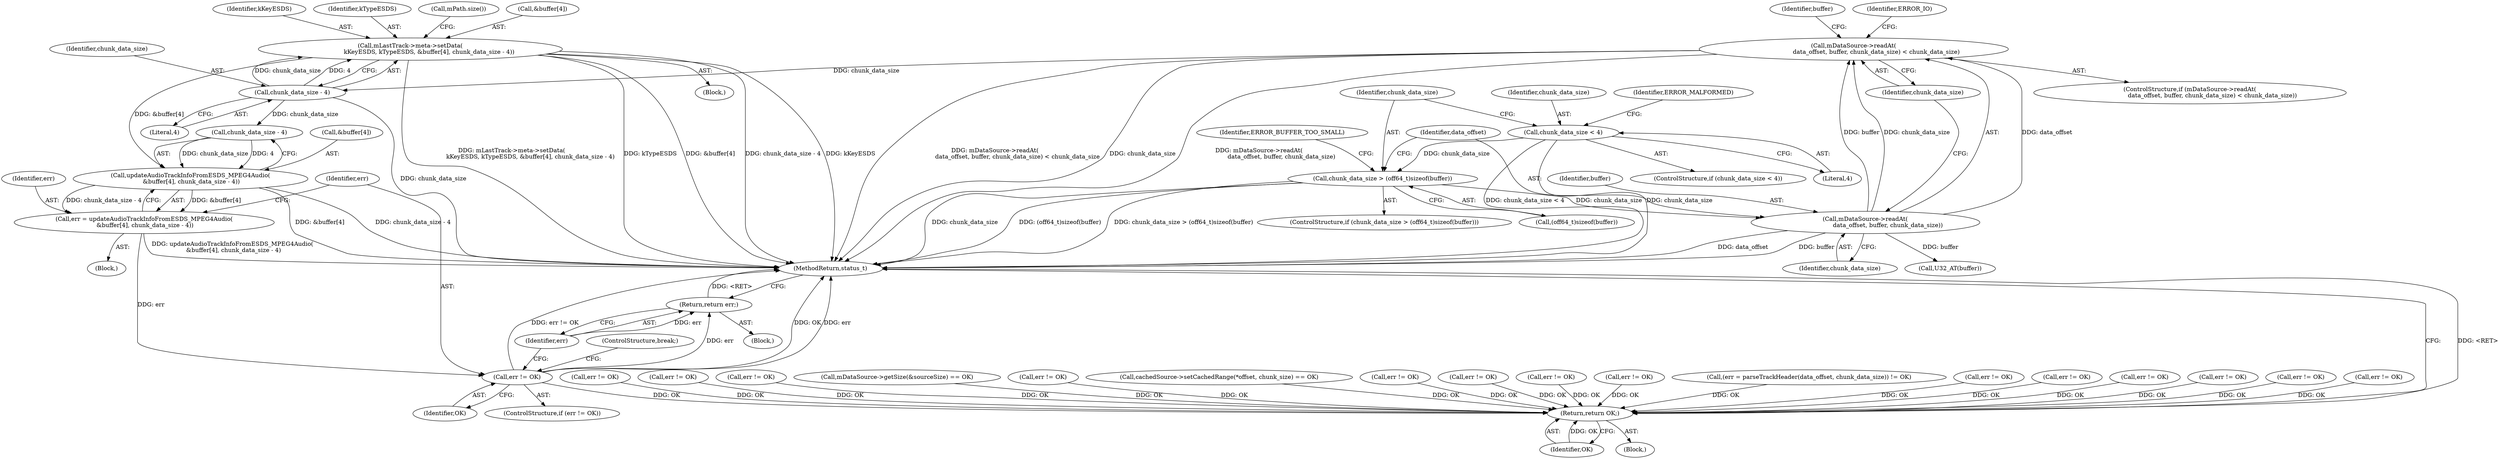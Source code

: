 digraph "0_Android_463a6f807e187828442949d1924e143cf07778c6@array" {
"1002090" [label="(Call,mLastTrack->meta->setData(\n                    kKeyESDS, kTypeESDS, &buffer[4], chunk_data_size - 4))"];
"1002097" [label="(Call,chunk_data_size - 4)"];
"1002073" [label="(Call,mDataSource->readAt(\n                        data_offset, buffer, chunk_data_size) < chunk_data_size)"];
"1002074" [label="(Call,mDataSource->readAt(\n                        data_offset, buffer, chunk_data_size))"];
"1002063" [label="(Call,chunk_data_size > (off64_t)sizeof(buffer))"];
"1002055" [label="(Call,chunk_data_size < 4)"];
"1002120" [label="(Call,updateAudioTrackInfoFromESDS_MPEG4Audio(\n &buffer[4], chunk_data_size - 4))"];
"1002118" [label="(Call,err = updateAudioTrackInfoFromESDS_MPEG4Audio(\n &buffer[4], chunk_data_size - 4))"];
"1002129" [label="(Call,err != OK)"];
"1002133" [label="(Return,return err;)"];
"1002916" [label="(Return,return OK;)"];
"1002098" [label="(Identifier,chunk_data_size)"];
"1002073" [label="(Call,mDataSource->readAt(\n                        data_offset, buffer, chunk_data_size) < chunk_data_size)"];
"1002131" [label="(Identifier,OK)"];
"1002118" [label="(Call,err = updateAudioTrackInfoFromESDS_MPEG4Audio(\n &buffer[4], chunk_data_size - 4))"];
"1002055" [label="(Call,chunk_data_size < 4)"];
"1002071" [label="(Identifier,ERROR_BUFFER_TOO_SMALL)"];
"1002103" [label="(Call,mPath.size())"];
"1001610" [label="(Call,err != OK)"];
"1002295" [label="(Call,err != OK)"];
"1002133" [label="(Return,return err;)"];
"1001824" [label="(Call,err != OK)"];
"1000191" [label="(Call,mDataSource->getSize(&sourceSize) == OK)"];
"1002917" [label="(Identifier,OK)"];
"1001744" [label="(Call,err != OK)"];
"1002076" [label="(Identifier,buffer)"];
"1002128" [label="(ControlStructure,if (err != OK))"];
"1002085" [label="(Identifier,buffer)"];
"1002084" [label="(Call,U32_AT(buffer))"];
"1002134" [label="(Identifier,err)"];
"1000394" [label="(Call,cachedSource->setCachedRange(*offset, chunk_size) == OK)"];
"1000565" [label="(Call,err != OK)"];
"1002062" [label="(ControlStructure,if (chunk_data_size > (off64_t)sizeof(buffer)))"];
"1002121" [label="(Call,&buffer[4])"];
"1002097" [label="(Call,chunk_data_size - 4)"];
"1002093" [label="(Call,&buffer[4])"];
"1002099" [label="(Literal,4)"];
"1002119" [label="(Identifier,err)"];
"1002866" [label="(Call,err != OK)"];
"1002054" [label="(ControlStructure,if (chunk_data_size < 4))"];
"1002063" [label="(Call,chunk_data_size > (off64_t)sizeof(buffer))"];
"1002060" [label="(Identifier,ERROR_MALFORMED)"];
"1002074" [label="(Call,mDataSource->readAt(\n                        data_offset, buffer, chunk_data_size))"];
"1001772" [label="(Call,err != OK)"];
"1002077" [label="(Identifier,chunk_data_size)"];
"1002072" [label="(ControlStructure,if (mDataSource->readAt(\n                        data_offset, buffer, chunk_data_size) < chunk_data_size))"];
"1001475" [label="(Call,err != OK)"];
"1000988" [label="(Call,(err = parseTrackHeader(data_offset, chunk_data_size)) != OK)"];
"1002049" [label="(Block,)"];
"1002330" [label="(Call,err != OK)"];
"1002081" [label="(Identifier,ERROR_IO)"];
"1002075" [label="(Identifier,data_offset)"];
"1002916" [label="(Return,return OK;)"];
"1002091" [label="(Identifier,kKeyESDS)"];
"1002078" [label="(Identifier,chunk_data_size)"];
"1002132" [label="(Block,)"];
"1001992" [label="(Call,err != OK)"];
"1002092" [label="(Identifier,kTypeESDS)"];
"1002065" [label="(Call,(off64_t)sizeof(buffer))"];
"1002116" [label="(Block,)"];
"1002057" [label="(Literal,4)"];
"1002064" [label="(Identifier,chunk_data_size)"];
"1002056" [label="(Identifier,chunk_data_size)"];
"1001973" [label="(Call,err != OK)"];
"1001954" [label="(Call,err != OK)"];
"1002125" [label="(Call,chunk_data_size - 4)"];
"1002129" [label="(Call,err != OK)"];
"1002090" [label="(Call,mLastTrack->meta->setData(\n                    kKeyESDS, kTypeESDS, &buffer[4], chunk_data_size - 4))"];
"1002135" [label="(ControlStructure,break;)"];
"1002918" [label="(MethodReturn,status_t)"];
"1001791" [label="(Call,err != OK)"];
"1002130" [label="(Identifier,err)"];
"1000106" [label="(Block,)"];
"1000493" [label="(Call,err != OK)"];
"1002120" [label="(Call,updateAudioTrackInfoFromESDS_MPEG4Audio(\n &buffer[4], chunk_data_size - 4))"];
"1002090" -> "1002049"  [label="AST: "];
"1002090" -> "1002097"  [label="CFG: "];
"1002091" -> "1002090"  [label="AST: "];
"1002092" -> "1002090"  [label="AST: "];
"1002093" -> "1002090"  [label="AST: "];
"1002097" -> "1002090"  [label="AST: "];
"1002103" -> "1002090"  [label="CFG: "];
"1002090" -> "1002918"  [label="DDG: chunk_data_size - 4"];
"1002090" -> "1002918"  [label="DDG: kKeyESDS"];
"1002090" -> "1002918"  [label="DDG: mLastTrack->meta->setData(\n                    kKeyESDS, kTypeESDS, &buffer[4], chunk_data_size - 4)"];
"1002090" -> "1002918"  [label="DDG: kTypeESDS"];
"1002090" -> "1002918"  [label="DDG: &buffer[4]"];
"1002097" -> "1002090"  [label="DDG: chunk_data_size"];
"1002097" -> "1002090"  [label="DDG: 4"];
"1002090" -> "1002120"  [label="DDG: &buffer[4]"];
"1002097" -> "1002099"  [label="CFG: "];
"1002098" -> "1002097"  [label="AST: "];
"1002099" -> "1002097"  [label="AST: "];
"1002097" -> "1002918"  [label="DDG: chunk_data_size"];
"1002073" -> "1002097"  [label="DDG: chunk_data_size"];
"1002097" -> "1002125"  [label="DDG: chunk_data_size"];
"1002073" -> "1002072"  [label="AST: "];
"1002073" -> "1002078"  [label="CFG: "];
"1002074" -> "1002073"  [label="AST: "];
"1002078" -> "1002073"  [label="AST: "];
"1002081" -> "1002073"  [label="CFG: "];
"1002085" -> "1002073"  [label="CFG: "];
"1002073" -> "1002918"  [label="DDG: mDataSource->readAt(\n                        data_offset, buffer, chunk_data_size) < chunk_data_size"];
"1002073" -> "1002918"  [label="DDG: chunk_data_size"];
"1002073" -> "1002918"  [label="DDG: mDataSource->readAt(\n                        data_offset, buffer, chunk_data_size)"];
"1002074" -> "1002073"  [label="DDG: data_offset"];
"1002074" -> "1002073"  [label="DDG: buffer"];
"1002074" -> "1002073"  [label="DDG: chunk_data_size"];
"1002074" -> "1002077"  [label="CFG: "];
"1002075" -> "1002074"  [label="AST: "];
"1002076" -> "1002074"  [label="AST: "];
"1002077" -> "1002074"  [label="AST: "];
"1002078" -> "1002074"  [label="CFG: "];
"1002074" -> "1002918"  [label="DDG: data_offset"];
"1002074" -> "1002918"  [label="DDG: buffer"];
"1002063" -> "1002074"  [label="DDG: chunk_data_size"];
"1002074" -> "1002084"  [label="DDG: buffer"];
"1002063" -> "1002062"  [label="AST: "];
"1002063" -> "1002065"  [label="CFG: "];
"1002064" -> "1002063"  [label="AST: "];
"1002065" -> "1002063"  [label="AST: "];
"1002071" -> "1002063"  [label="CFG: "];
"1002075" -> "1002063"  [label="CFG: "];
"1002063" -> "1002918"  [label="DDG: (off64_t)sizeof(buffer)"];
"1002063" -> "1002918"  [label="DDG: chunk_data_size > (off64_t)sizeof(buffer)"];
"1002063" -> "1002918"  [label="DDG: chunk_data_size"];
"1002055" -> "1002063"  [label="DDG: chunk_data_size"];
"1002055" -> "1002054"  [label="AST: "];
"1002055" -> "1002057"  [label="CFG: "];
"1002056" -> "1002055"  [label="AST: "];
"1002057" -> "1002055"  [label="AST: "];
"1002060" -> "1002055"  [label="CFG: "];
"1002064" -> "1002055"  [label="CFG: "];
"1002055" -> "1002918"  [label="DDG: chunk_data_size < 4"];
"1002055" -> "1002918"  [label="DDG: chunk_data_size"];
"1002120" -> "1002118"  [label="AST: "];
"1002120" -> "1002125"  [label="CFG: "];
"1002121" -> "1002120"  [label="AST: "];
"1002125" -> "1002120"  [label="AST: "];
"1002118" -> "1002120"  [label="CFG: "];
"1002120" -> "1002918"  [label="DDG: &buffer[4]"];
"1002120" -> "1002918"  [label="DDG: chunk_data_size - 4"];
"1002120" -> "1002118"  [label="DDG: &buffer[4]"];
"1002120" -> "1002118"  [label="DDG: chunk_data_size - 4"];
"1002125" -> "1002120"  [label="DDG: chunk_data_size"];
"1002125" -> "1002120"  [label="DDG: 4"];
"1002118" -> "1002116"  [label="AST: "];
"1002119" -> "1002118"  [label="AST: "];
"1002130" -> "1002118"  [label="CFG: "];
"1002118" -> "1002918"  [label="DDG: updateAudioTrackInfoFromESDS_MPEG4Audio(\n &buffer[4], chunk_data_size - 4)"];
"1002118" -> "1002129"  [label="DDG: err"];
"1002129" -> "1002128"  [label="AST: "];
"1002129" -> "1002131"  [label="CFG: "];
"1002130" -> "1002129"  [label="AST: "];
"1002131" -> "1002129"  [label="AST: "];
"1002134" -> "1002129"  [label="CFG: "];
"1002135" -> "1002129"  [label="CFG: "];
"1002129" -> "1002918"  [label="DDG: OK"];
"1002129" -> "1002918"  [label="DDG: err"];
"1002129" -> "1002918"  [label="DDG: err != OK"];
"1002129" -> "1002133"  [label="DDG: err"];
"1002129" -> "1002916"  [label="DDG: OK"];
"1002133" -> "1002132"  [label="AST: "];
"1002133" -> "1002134"  [label="CFG: "];
"1002134" -> "1002133"  [label="AST: "];
"1002918" -> "1002133"  [label="CFG: "];
"1002133" -> "1002918"  [label="DDG: <RET>"];
"1002134" -> "1002133"  [label="DDG: err"];
"1002916" -> "1000106"  [label="AST: "];
"1002916" -> "1002917"  [label="CFG: "];
"1002917" -> "1002916"  [label="AST: "];
"1002918" -> "1002916"  [label="CFG: "];
"1002916" -> "1002918"  [label="DDG: <RET>"];
"1002917" -> "1002916"  [label="DDG: OK"];
"1002866" -> "1002916"  [label="DDG: OK"];
"1002295" -> "1002916"  [label="DDG: OK"];
"1000191" -> "1002916"  [label="DDG: OK"];
"1001744" -> "1002916"  [label="DDG: OK"];
"1000493" -> "1002916"  [label="DDG: OK"];
"1000565" -> "1002916"  [label="DDG: OK"];
"1001772" -> "1002916"  [label="DDG: OK"];
"1001791" -> "1002916"  [label="DDG: OK"];
"1000394" -> "1002916"  [label="DDG: OK"];
"1001973" -> "1002916"  [label="DDG: OK"];
"1001475" -> "1002916"  [label="DDG: OK"];
"1001610" -> "1002916"  [label="DDG: OK"];
"1001992" -> "1002916"  [label="DDG: OK"];
"1001954" -> "1002916"  [label="DDG: OK"];
"1000988" -> "1002916"  [label="DDG: OK"];
"1001824" -> "1002916"  [label="DDG: OK"];
"1002330" -> "1002916"  [label="DDG: OK"];
}
